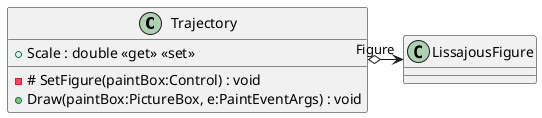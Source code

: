 @startuml
class Trajectory {
    + Scale : double <<get>> <<set>>
    - # SetFigure(paintBox:Control) : void
    + Draw(paintBox:PictureBox, e:PaintEventArgs) : void
}
Trajectory o-> "Figure" LissajousFigure
@enduml
